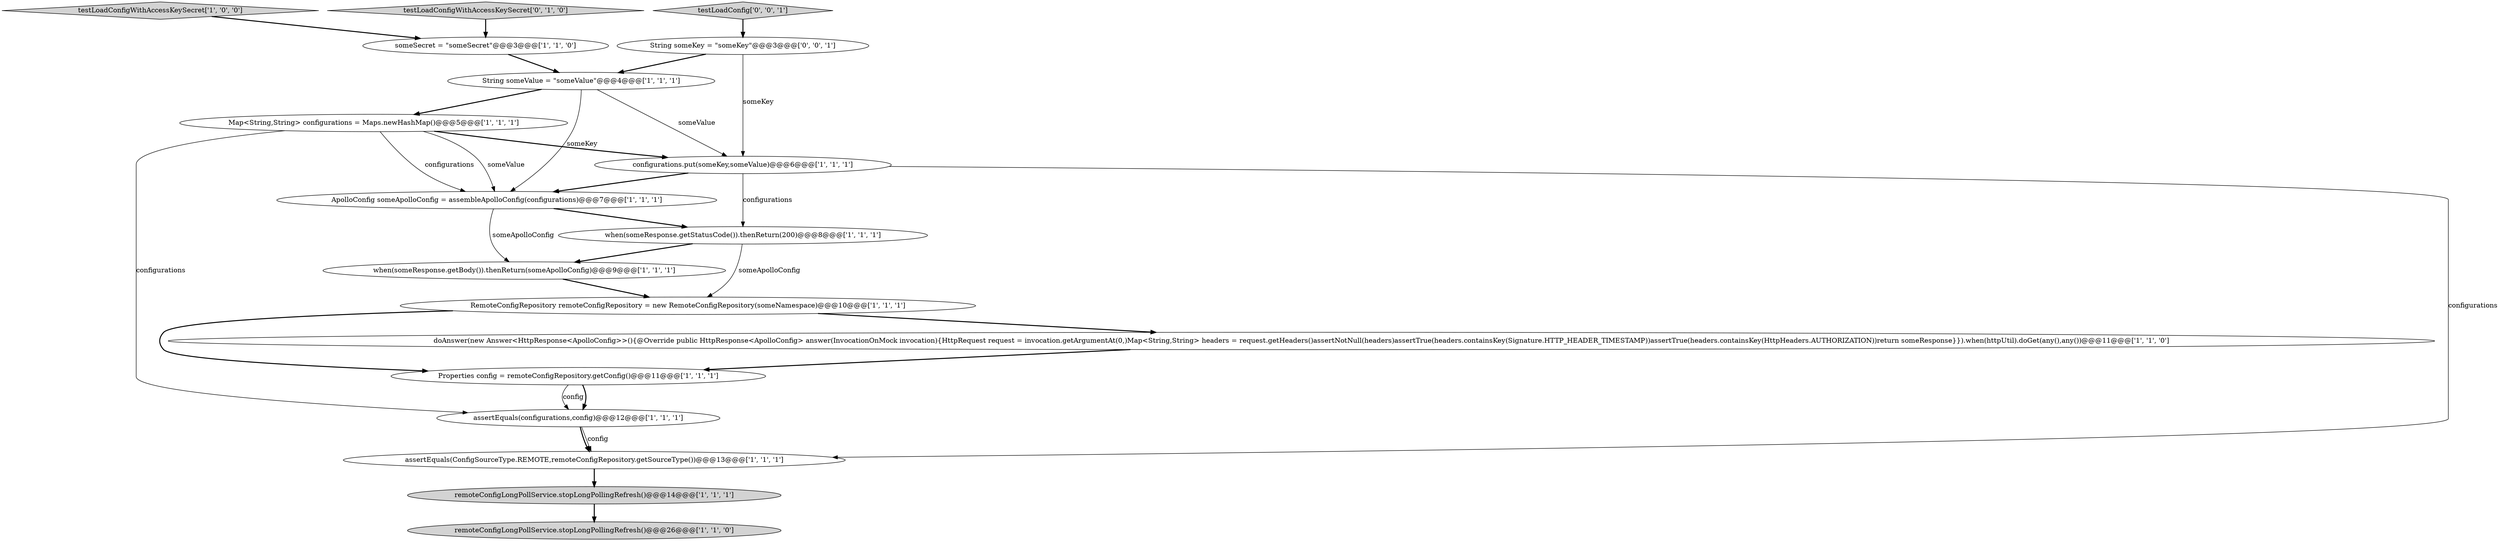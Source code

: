 digraph {
4 [style = filled, label = "when(someResponse.getStatusCode()).thenReturn(200)@@@8@@@['1', '1', '1']", fillcolor = white, shape = ellipse image = "AAA0AAABBB1BBB"];
7 [style = filled, label = "ApolloConfig someApolloConfig = assembleApolloConfig(configurations)@@@7@@@['1', '1', '1']", fillcolor = white, shape = ellipse image = "AAA0AAABBB1BBB"];
6 [style = filled, label = "assertEquals(configurations,config)@@@12@@@['1', '1', '1']", fillcolor = white, shape = ellipse image = "AAA0AAABBB1BBB"];
11 [style = filled, label = "Properties config = remoteConfigRepository.getConfig()@@@11@@@['1', '1', '1']", fillcolor = white, shape = ellipse image = "AAA0AAABBB1BBB"];
3 [style = filled, label = "someSecret = \"someSecret\"@@@3@@@['1', '1', '0']", fillcolor = white, shape = ellipse image = "AAA0AAABBB1BBB"];
9 [style = filled, label = "Map<String,String> configurations = Maps.newHashMap()@@@5@@@['1', '1', '1']", fillcolor = white, shape = ellipse image = "AAA0AAABBB1BBB"];
12 [style = filled, label = "assertEquals(ConfigSourceType.REMOTE,remoteConfigRepository.getSourceType())@@@13@@@['1', '1', '1']", fillcolor = white, shape = ellipse image = "AAA0AAABBB1BBB"];
15 [style = filled, label = "testLoadConfigWithAccessKeySecret['0', '1', '0']", fillcolor = lightgray, shape = diamond image = "AAA0AAABBB2BBB"];
16 [style = filled, label = "String someKey = \"someKey\"@@@3@@@['0', '0', '1']", fillcolor = white, shape = ellipse image = "AAA0AAABBB3BBB"];
2 [style = filled, label = "RemoteConfigRepository remoteConfigRepository = new RemoteConfigRepository(someNamespace)@@@10@@@['1', '1', '1']", fillcolor = white, shape = ellipse image = "AAA0AAABBB1BBB"];
5 [style = filled, label = "configurations.put(someKey,someValue)@@@6@@@['1', '1', '1']", fillcolor = white, shape = ellipse image = "AAA0AAABBB1BBB"];
8 [style = filled, label = "testLoadConfigWithAccessKeySecret['1', '0', '0']", fillcolor = lightgray, shape = diamond image = "AAA0AAABBB1BBB"];
13 [style = filled, label = "remoteConfigLongPollService.stopLongPollingRefresh()@@@26@@@['1', '1', '0']", fillcolor = lightgray, shape = ellipse image = "AAA0AAABBB1BBB"];
17 [style = filled, label = "testLoadConfig['0', '0', '1']", fillcolor = lightgray, shape = diamond image = "AAA0AAABBB3BBB"];
1 [style = filled, label = "when(someResponse.getBody()).thenReturn(someApolloConfig)@@@9@@@['1', '1', '1']", fillcolor = white, shape = ellipse image = "AAA0AAABBB1BBB"];
10 [style = filled, label = "String someValue = \"someValue\"@@@4@@@['1', '1', '1']", fillcolor = white, shape = ellipse image = "AAA0AAABBB1BBB"];
14 [style = filled, label = "remoteConfigLongPollService.stopLongPollingRefresh()@@@14@@@['1', '1', '1']", fillcolor = lightgray, shape = ellipse image = "AAA0AAABBB1BBB"];
0 [style = filled, label = "doAnswer(new Answer<HttpResponse<ApolloConfig>>(){@Override public HttpResponse<ApolloConfig> answer(InvocationOnMock invocation){HttpRequest request = invocation.getArgumentAt(0,)Map<String,String> headers = request.getHeaders()assertNotNull(headers)assertTrue(headers.containsKey(Signature.HTTP_HEADER_TIMESTAMP))assertTrue(headers.containsKey(HttpHeaders.AUTHORIZATION))return someResponse}}).when(httpUtil).doGet(any(),any())@@@11@@@['1', '1', '0']", fillcolor = white, shape = ellipse image = "AAA0AAABBB1BBB"];
4->2 [style = solid, label="someApolloConfig"];
3->10 [style = bold, label=""];
10->7 [style = solid, label="someKey"];
9->7 [style = solid, label="configurations"];
2->11 [style = bold, label=""];
12->14 [style = bold, label=""];
10->9 [style = bold, label=""];
9->7 [style = solid, label="someValue"];
14->13 [style = bold, label=""];
5->12 [style = solid, label="configurations"];
6->12 [style = solid, label="config"];
10->5 [style = solid, label="someValue"];
7->1 [style = solid, label="someApolloConfig"];
11->6 [style = bold, label=""];
0->11 [style = bold, label=""];
16->10 [style = bold, label=""];
8->3 [style = bold, label=""];
4->1 [style = bold, label=""];
9->6 [style = solid, label="configurations"];
7->4 [style = bold, label=""];
6->12 [style = bold, label=""];
15->3 [style = bold, label=""];
2->0 [style = bold, label=""];
16->5 [style = solid, label="someKey"];
17->16 [style = bold, label=""];
9->5 [style = bold, label=""];
11->6 [style = solid, label="config"];
1->2 [style = bold, label=""];
5->4 [style = solid, label="configurations"];
5->7 [style = bold, label=""];
}
